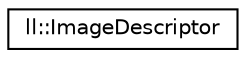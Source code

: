 digraph "Graphical Class Hierarchy"
{
 // LATEX_PDF_SIZE
  edge [fontname="Helvetica",fontsize="10",labelfontname="Helvetica",labelfontsize="10"];
  node [fontname="Helvetica",fontsize="10",shape=record];
  rankdir="LR";
  Node0 [label="ll::ImageDescriptor",height=0.2,width=0.4,color="black", fillcolor="white", style="filled",URL="$de/d04/classll_1_1ImageDescriptor.html",tooltip="Stores all relevant information for creating ll::Image objects."];
}
